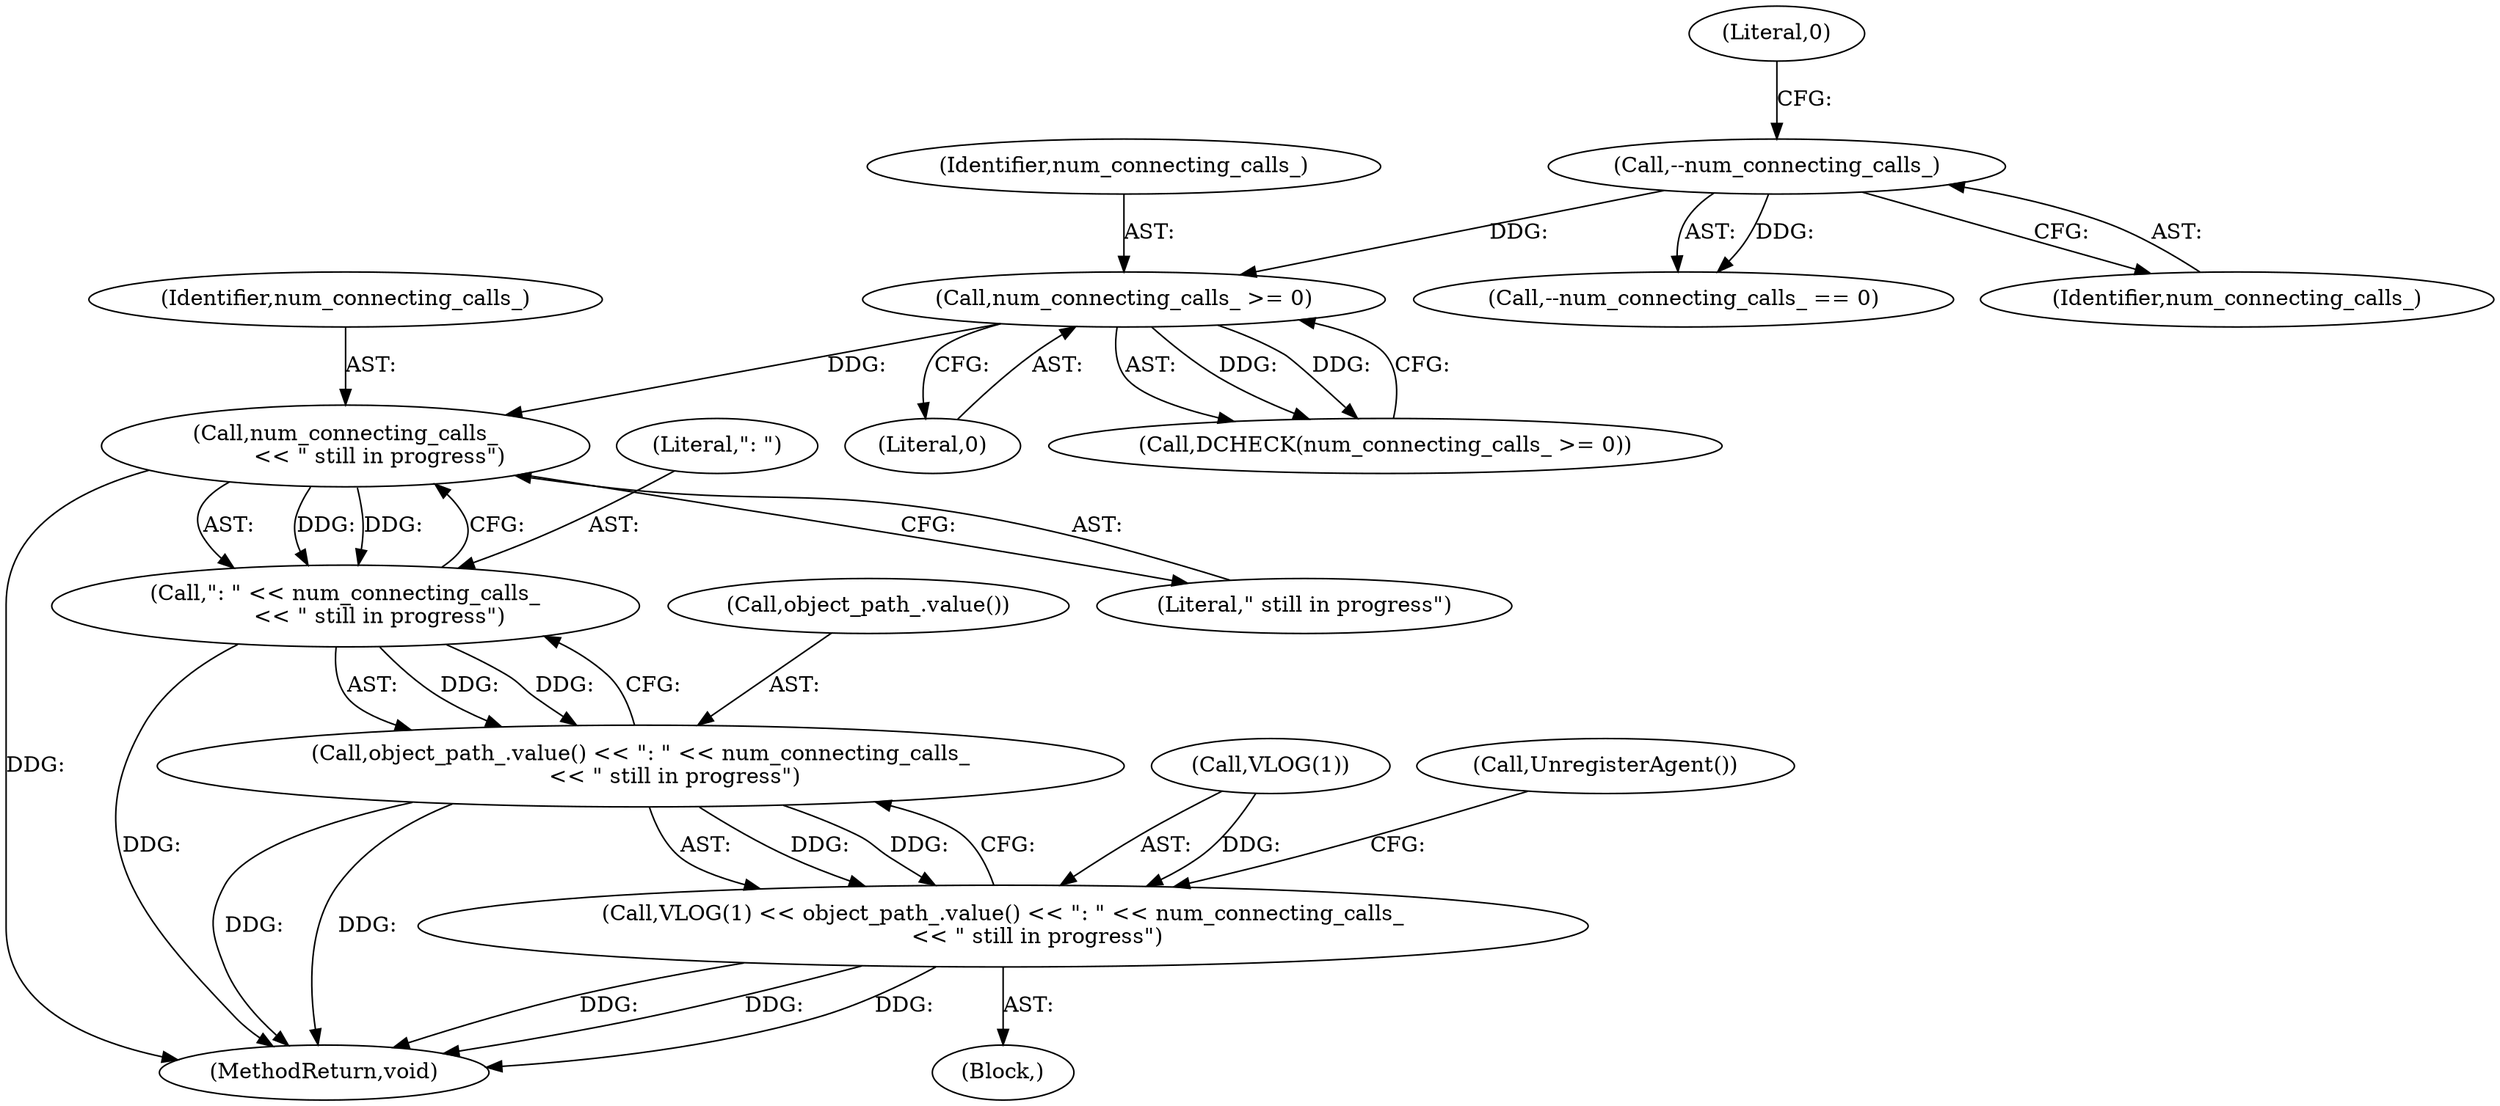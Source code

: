 digraph "1_Chrome_d358f57009b85fb7440208afa5ba87636b491889_16@API" {
"1000135" [label="(Call,num_connecting_calls_\n          << \" still in progress\")"];
"1000113" [label="(Call,num_connecting_calls_ >= 0)"];
"1000107" [label="(Call,--num_connecting_calls_)"];
"1000133" [label="(Call,\": \" << num_connecting_calls_\n          << \" still in progress\")"];
"1000131" [label="(Call,object_path_.value() << \": \" << num_connecting_calls_\n          << \" still in progress\")"];
"1000128" [label="(Call,VLOG(1) << object_path_.value() << \": \" << num_connecting_calls_\n          << \" still in progress\")"];
"1000113" [label="(Call,num_connecting_calls_ >= 0)"];
"1000133" [label="(Call,\": \" << num_connecting_calls_\n          << \" still in progress\")"];
"1000134" [label="(Literal,\": \")"];
"1000109" [label="(Literal,0)"];
"1000132" [label="(Call,object_path_.value())"];
"1000154" [label="(MethodReturn,void)"];
"1000115" [label="(Literal,0)"];
"1000107" [label="(Call,--num_connecting_calls_)"];
"1000135" [label="(Call,num_connecting_calls_\n          << \" still in progress\")"];
"1000114" [label="(Identifier,num_connecting_calls_)"];
"1000137" [label="(Literal,\" still in progress\")"];
"1000106" [label="(Call,--num_connecting_calls_ == 0)"];
"1000112" [label="(Call,DCHECK(num_connecting_calls_ >= 0))"];
"1000128" [label="(Call,VLOG(1) << object_path_.value() << \": \" << num_connecting_calls_\n          << \" still in progress\")"];
"1000131" [label="(Call,object_path_.value() << \": \" << num_connecting_calls_\n          << \" still in progress\")"];
"1000104" [label="(Block,)"];
"1000129" [label="(Call,VLOG(1))"];
"1000138" [label="(Call,UnregisterAgent())"];
"1000108" [label="(Identifier,num_connecting_calls_)"];
"1000136" [label="(Identifier,num_connecting_calls_)"];
"1000135" -> "1000133"  [label="AST: "];
"1000135" -> "1000137"  [label="CFG: "];
"1000136" -> "1000135"  [label="AST: "];
"1000137" -> "1000135"  [label="AST: "];
"1000133" -> "1000135"  [label="CFG: "];
"1000135" -> "1000154"  [label="DDG: "];
"1000135" -> "1000133"  [label="DDG: "];
"1000135" -> "1000133"  [label="DDG: "];
"1000113" -> "1000135"  [label="DDG: "];
"1000113" -> "1000112"  [label="AST: "];
"1000113" -> "1000115"  [label="CFG: "];
"1000114" -> "1000113"  [label="AST: "];
"1000115" -> "1000113"  [label="AST: "];
"1000112" -> "1000113"  [label="CFG: "];
"1000113" -> "1000112"  [label="DDG: "];
"1000113" -> "1000112"  [label="DDG: "];
"1000107" -> "1000113"  [label="DDG: "];
"1000107" -> "1000106"  [label="AST: "];
"1000107" -> "1000108"  [label="CFG: "];
"1000108" -> "1000107"  [label="AST: "];
"1000109" -> "1000107"  [label="CFG: "];
"1000107" -> "1000106"  [label="DDG: "];
"1000133" -> "1000131"  [label="AST: "];
"1000134" -> "1000133"  [label="AST: "];
"1000131" -> "1000133"  [label="CFG: "];
"1000133" -> "1000154"  [label="DDG: "];
"1000133" -> "1000131"  [label="DDG: "];
"1000133" -> "1000131"  [label="DDG: "];
"1000131" -> "1000128"  [label="AST: "];
"1000132" -> "1000131"  [label="AST: "];
"1000128" -> "1000131"  [label="CFG: "];
"1000131" -> "1000154"  [label="DDG: "];
"1000131" -> "1000154"  [label="DDG: "];
"1000131" -> "1000128"  [label="DDG: "];
"1000131" -> "1000128"  [label="DDG: "];
"1000128" -> "1000104"  [label="AST: "];
"1000129" -> "1000128"  [label="AST: "];
"1000138" -> "1000128"  [label="CFG: "];
"1000128" -> "1000154"  [label="DDG: "];
"1000128" -> "1000154"  [label="DDG: "];
"1000128" -> "1000154"  [label="DDG: "];
"1000129" -> "1000128"  [label="DDG: "];
}
